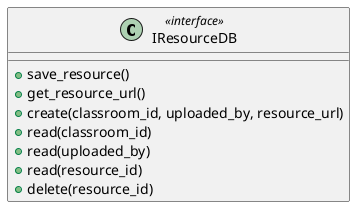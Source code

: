 @startuml iResourceDB
class IResourceDB <<interface>> {
    + save_resource()
    + get_resource_url()
    +create(classroom_id, uploaded_by, resource_url)
    +read(classroom_id)
    +read(uploaded_by)
    +read(resource_id)
    +delete(resource_id)
}
@enduml